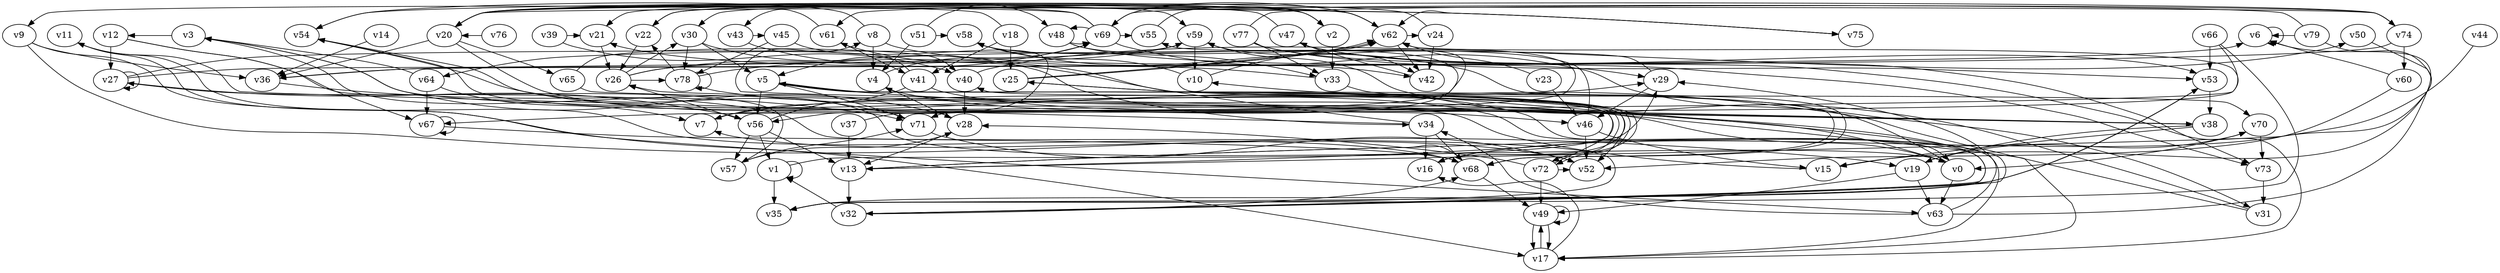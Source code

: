 // Benchmark game 117 - 80 vertices
digraph G {
    v0 [name="v0", player=1, target=1];
    v1 [name="v1", player=1];
    v2 [name="v2", player=0];
    v3 [name="v3", player=1];
    v4 [name="v4", player=1];
    v5 [name="v5", player=1, target=1];
    v6 [name="v6", player=1];
    v7 [name="v7", player=1];
    v8 [name="v8", player=0, target=1];
    v9 [name="v9", player=1];
    v10 [name="v10", player=1];
    v11 [name="v11", player=1];
    v12 [name="v12", player=1];
    v13 [name="v13", player=0];
    v14 [name="v14", player=1, target=1];
    v15 [name="v15", player=1];
    v16 [name="v16", player=1];
    v17 [name="v17", player=0];
    v18 [name="v18", player=1, target=1];
    v19 [name="v19", player=0, target=1];
    v20 [name="v20", player=0];
    v21 [name="v21", player=1];
    v22 [name="v22", player=1];
    v23 [name="v23", player=1];
    v24 [name="v24", player=0];
    v25 [name="v25", player=1];
    v26 [name="v26", player=1];
    v27 [name="v27", player=1];
    v28 [name="v28", player=0];
    v29 [name="v29", player=1];
    v30 [name="v30", player=1];
    v31 [name="v31", player=1];
    v32 [name="v32", player=0, target=1];
    v33 [name="v33", player=0];
    v34 [name="v34", player=1];
    v35 [name="v35", player=1];
    v36 [name="v36", player=0];
    v37 [name="v37", player=0, target=1];
    v38 [name="v38", player=1];
    v39 [name="v39", player=0];
    v40 [name="v40", player=1];
    v41 [name="v41", player=0];
    v42 [name="v42", player=1];
    v43 [name="v43", player=0];
    v44 [name="v44", player=0];
    v45 [name="v45", player=1];
    v46 [name="v46", player=1];
    v47 [name="v47", player=1];
    v48 [name="v48", player=1, target=1];
    v49 [name="v49", player=0];
    v50 [name="v50", player=0];
    v51 [name="v51", player=1];
    v52 [name="v52", player=1, target=1];
    v53 [name="v53", player=1];
    v54 [name="v54", player=1];
    v55 [name="v55", player=0];
    v56 [name="v56", player=1, target=1];
    v57 [name="v57", player=1];
    v58 [name="v58", player=1];
    v59 [name="v59", player=0];
    v60 [name="v60", player=1];
    v61 [name="v61", player=1];
    v62 [name="v62", player=0];
    v63 [name="v63", player=1];
    v64 [name="v64", player=0, target=1];
    v65 [name="v65", player=1];
    v66 [name="v66", player=1];
    v67 [name="v67", player=0];
    v68 [name="v68", player=0];
    v69 [name="v69", player=1];
    v70 [name="v70", player=0];
    v71 [name="v71", player=0];
    v72 [name="v72", player=1, target=1];
    v73 [name="v73", player=0];
    v74 [name="v74", player=0];
    v75 [name="v75", player=1];
    v76 [name="v76", player=1];
    v77 [name="v77", player=0, target=1];
    v78 [name="v78", player=1];
    v79 [name="v79", player=1, target=1];

    v0 -> v10 [constraint="time == 0"];
    v1 -> v5 [constraint="time == 2"];
    v2 -> v33;
    v3 -> v46 [constraint="time % 3 == 2"];
    v4 -> v28 [constraint="time % 5 == 3"];
    v5 -> v52 [constraint="time >= 11"];
    v6 -> v6 [constraint="time == 3"];
    v7 -> v58 [constraint="time >= 6"];
    v8 -> v4;
    v9 -> v63 [constraint="time == 2"];
    v10 -> v58 [constraint="time == 3"];
    v11 -> v68 [constraint="time <= 5"];
    v12 -> v57 [constraint="time <= 22"];
    v13 -> v32;
    v14 -> v36 [constraint="(time % 3 == 0) || (time % 5 == 2)"];
    v15 -> v54 [constraint="time <= 20"];
    v16 -> v5 [constraint="time == 15"];
    v17 -> v16 [constraint="time % 6 == 5"];
    v18 -> v20 [constraint="time >= 3"];
    v19 -> v70 [constraint="time >= 5"];
    v20 -> v75 [constraint="time <= 13"];
    v21 -> v26;
    v22 -> v75 [constraint="time >= 2"];
    v23 -> v46;
    v24 -> v22 [constraint="time >= 10"];
    v25 -> v62 [constraint="time % 3 == 1"];
    v26 -> v59 [constraint="time <= 13"];
    v27 -> v6 [constraint="time <= 23"];
    v28 -> v13;
    v29 -> v5 [constraint="time == 18"];
    v30 -> v34 [constraint="time >= 12"];
    v31 -> v59 [constraint="time % 5 == 4"];
    v32 -> v68 [constraint="(time >= 2) && (time <= 17)"];
    v33 -> v21 [constraint="time == 12"];
    v34 -> v16;
    v35 -> v27 [constraint="time == 0"];
    v36 -> v71 [constraint="time % 3 == 1"];
    v37 -> v62 [constraint="time >= 1"];
    v38 -> v8 [constraint="time >= 14"];
    v39 -> v21 [constraint="time >= 12"];
    v40 -> v50 [constraint="time >= 8"];
    v41 -> v7;
    v42 -> v47 [constraint="time <= 24"];
    v43 -> v45 [constraint="time <= 24"];
    v44 -> v13 [constraint="time == 12"];
    v45 -> v56 [constraint="time <= 7"];
    v46 -> v55 [constraint="time >= 3"];
    v47 -> v73 [constraint="time == 11"];
    v48 -> v69 [constraint="time <= 11"];
    v49 -> v49 [constraint="time <= 6"];
    v50 -> v16 [constraint="time >= 4"];
    v51 -> v48 [constraint="time % 3 == 0"];
    v52 -> v7 [constraint="time % 3 == 1"];
    v53 -> v35 [constraint="time == 17"];
    v54 -> v2 [constraint="time == 8"];
    v55 -> v2 [constraint="time % 6 == 3"];
    v56 -> v26 [constraint="time >= 15"];
    v57 -> v71 [constraint="time == 3"];
    v58 -> v68 [constraint="time <= 25"];
    v59 -> v36 [constraint="time <= 6"];
    v60 -> v6 [constraint="time % 5 == 3"];
    v61 -> v41 [constraint="time % 6 == 2"];
    v62 -> v30 [constraint="time <= 23"];
    v63 -> v29 [constraint="(time >= 5) && (time <= 21)"];
    v64 -> v7;
    v65 -> v40 [constraint="time >= 12"];
    v66 -> v53;
    v67 -> v68 [constraint="time % 5 == 0"];
    v68 -> v49;
    v69 -> v31 [constraint="time == 19"];
    v70 -> v0;
    v71 -> v59 [constraint="time <= 6"];
    v72 -> v40 [constraint="time >= 14"];
    v73 -> v31;
    v74 -> v60;
    v75 -> v62 [constraint="time % 6 == 0"];
    v76 -> v20 [constraint="time >= 7"];
    v77 -> v33 [constraint="time == 6"];
    v78 -> v0 [constraint="time % 2 == 1"];
    v79 -> v6 [constraint="time <= 8"];
    v79 -> v69 [constraint="time <= 15"];
    v62 -> v42;
    v26 -> v69 [constraint="time % 2 == 1"];
    v23 -> v62 [constraint="time == 12"];
    v20 -> v65;
    v41 -> v0 [constraint="time == 11"];
    v40 -> v28;
    v47 -> v17 [constraint="(time % 3 == 1) || (time % 3 == 0)"];
    v24 -> v42;
    v59 -> v10;
    v56 -> v70 [constraint="time % 4 == 0"];
    v46 -> v15;
    v79 -> v15 [constraint="time <= 25"];
    v34 -> v11 [constraint="time % 4 == 0"];
    v37 -> v13;
    v0 -> v63;
    v5 -> v35 [constraint="time >= 6"];
    v8 -> v42 [constraint="time == 19"];
    v27 -> v27 [constraint="time >= 3"];
    v60 -> v52 [constraint="time >= 3"];
    v48 -> v71 [constraint="time % 6 == 2"];
    v57 -> v28 [constraint="time % 6 == 1"];
    v5 -> v72 [constraint="time <= 16"];
    v22 -> v26 [constraint="time % 5 == 0"];
    v46 -> v52;
    v5 -> v56;
    v38 -> v15;
    v26 -> v78 [constraint="time >= 10"];
    v11 -> v17 [constraint="time % 6 == 0"];
    v72 -> v28 [constraint="time <= 17"];
    v74 -> v36 [constraint="time <= 18"];
    v38 -> v26 [constraint="(time % 4 == 0) || (time % 3 == 2)"];
    v39 -> v40 [constraint="time % 6 == 2"];
    v47 -> v53 [constraint="time % 2 == 1"];
    v4 -> v69 [constraint="time % 2 == 1"];
    v48 -> v29 [constraint="time >= 15"];
    v13 -> v68 [constraint="time == 17"];
    v74 -> v61 [constraint="time <= 12"];
    v30 -> v5;
    v1 -> v35;
    v26 -> v30 [constraint="time >= 12"];
    v66 -> v67 [constraint="time % 3 == 0"];
    v72 -> v49;
    v18 -> v41;
    v19 -> v63;
    v0 -> v3 [constraint="time >= 4"];
    v69 -> v55 [constraint="time <= 18"];
    v65 -> v38 [constraint="time == 15"];
    v19 -> v49;
    v20 -> v59 [constraint="time == 16"];
    v77 -> v53 [constraint="(time % 4 == 0) || (time % 4 == 0)"];
    v62 -> v24 [constraint="time % 6 == 4"];
    v18 -> v25;
    v5 -> v72 [constraint="time == 2"];
    v77 -> v74 [constraint="time % 4 == 3"];
    v63 -> v6 [constraint="time % 5 == 2"];
    v12 -> v67 [constraint="time % 5 == 1"];
    v13 -> v0 [constraint="time % 5 == 1"];
    v51 -> v58 [constraint="time % 3 == 2"];
    v8 -> v54 [constraint="time % 6 == 3"];
    v1 -> v1 [constraint="time == 12"];
    v64 -> v67;
    v20 -> v62 [constraint="time % 4 == 1"];
    v47 -> v21 [constraint="time % 4 == 3"];
    v41 -> v64 [constraint="time <= 18"];
    v69 -> v9 [constraint="time % 6 == 1"];
    v20 -> v36;
    v78 -> v78 [constraint="time >= 10"];
    v56 -> v1;
    v5 -> v71;
    v27 -> v33 [constraint="time % 2 == 1"];
    v33 -> v32 [constraint="time <= 19"];
    v70 -> v73;
    v34 -> v68;
    v32 -> v53 [constraint="time <= 15"];
    v69 -> v48 [constraint="time <= 19"];
    v17 -> v49;
    v12 -> v27;
    v64 -> v3 [constraint="time == 13"];
    v53 -> v38;
    v77 -> v73 [constraint="time == 9"];
    v28 -> v3 [constraint="time % 6 == 0"];
    v27 -> v56 [constraint="time % 4 == 1"];
    v56 -> v13;
    v67 -> v67 [constraint="time == 9"];
    v10 -> v42 [constraint="time >= 6"];
    v62 -> v69 [constraint="(time % 4 == 1) || (time % 3 == 2)"];
    v9 -> v36 [constraint="time >= 2"];
    v61 -> v43 [constraint="time == 4"];
    v34 -> v61 [constraint="time % 4 == 2"];
    v31 -> v25 [constraint="time >= 8"];
    v69 -> v20 [constraint="time == 1"];
    v45 -> v78 [constraint="time == 13"];
    v17 -> v4 [constraint="time % 2 == 1"];
    v66 -> v35 [constraint="time >= 7"];
    v32 -> v1 [constraint="time >= 6"];
    v56 -> v57;
    v49 -> v17;
    v78 -> v62 [constraint="time % 4 == 3"];
    v43 -> v16 [constraint="time == 10"];
    v38 -> v19;
    v71 -> v54 [constraint="time == 5"];
    v78 -> v22 [constraint="time % 2 == 1"];
    v20 -> v17 [constraint="(time % 4 == 1) || (time % 3 == 1)"];
    v3 -> v12 [constraint="time == 8"];
    v13 -> v29 [constraint="time % 5 == 1"];
    v71 -> v52 [constraint="time % 6 == 1"];
    v30 -> v78;
    v25 -> v68 [constraint="time % 6 == 4"];
    v49 -> v17;
    v32 -> v54 [constraint="time % 5 == 1"];
    v72 -> v52 [constraint="time <= 7"];
    v7 -> v29 [constraint="time == 11"];
    v63 -> v34 [constraint="time % 2 == 1"];
    v25 -> v62 [constraint="time % 2 == 1"];
    v74 -> v20 [constraint="time == 15"];
    v29 -> v46;
    v51 -> v4;
    v9 -> v19 [constraint="time >= 7"];
}
